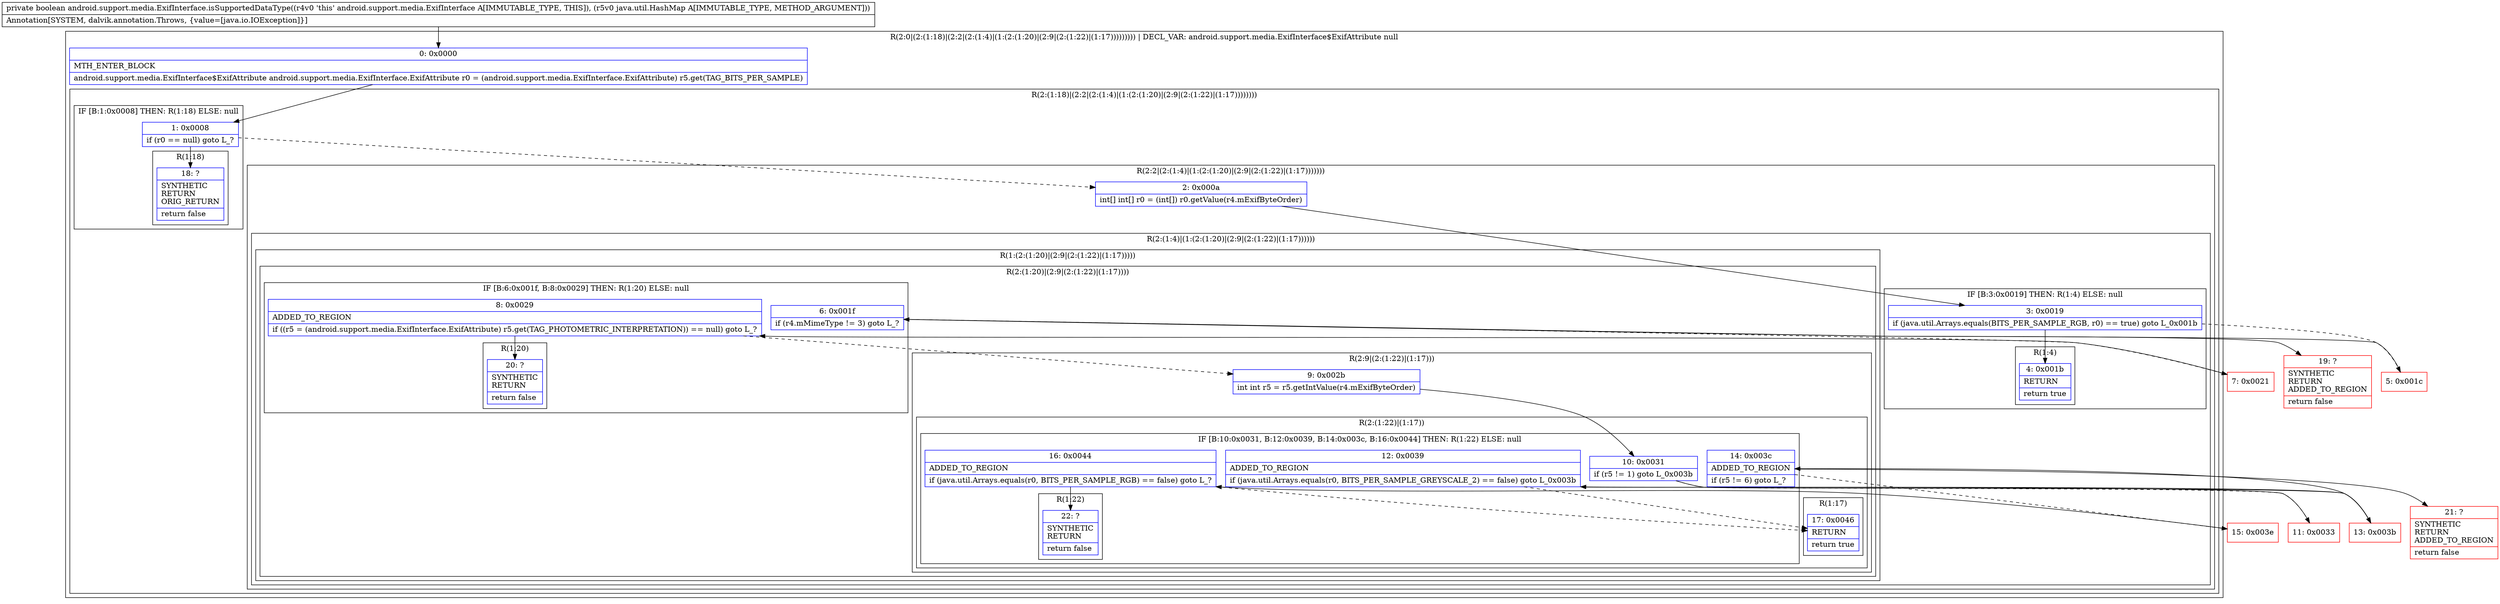 digraph "CFG forandroid.support.media.ExifInterface.isSupportedDataType(Ljava\/util\/HashMap;)Z" {
subgraph cluster_Region_2136577812 {
label = "R(2:0|(2:(1:18)|(2:2|(2:(1:4)|(1:(2:(1:20)|(2:9|(2:(1:22)|(1:17))))))))) | DECL_VAR: android.support.media.ExifInterface$ExifAttribute null\l";
node [shape=record,color=blue];
Node_0 [shape=record,label="{0\:\ 0x0000|MTH_ENTER_BLOCK\l|android.support.media.ExifInterface$ExifAttribute android.support.media.ExifInterface.ExifAttribute r0 = (android.support.media.ExifInterface.ExifAttribute) r5.get(TAG_BITS_PER_SAMPLE)\l}"];
subgraph cluster_Region_1544309928 {
label = "R(2:(1:18)|(2:2|(2:(1:4)|(1:(2:(1:20)|(2:9|(2:(1:22)|(1:17))))))))";
node [shape=record,color=blue];
subgraph cluster_IfRegion_1518867276 {
label = "IF [B:1:0x0008] THEN: R(1:18) ELSE: null";
node [shape=record,color=blue];
Node_1 [shape=record,label="{1\:\ 0x0008|if (r0 == null) goto L_?\l}"];
subgraph cluster_Region_1101926052 {
label = "R(1:18)";
node [shape=record,color=blue];
Node_18 [shape=record,label="{18\:\ ?|SYNTHETIC\lRETURN\lORIG_RETURN\l|return false\l}"];
}
}
subgraph cluster_Region_47541480 {
label = "R(2:2|(2:(1:4)|(1:(2:(1:20)|(2:9|(2:(1:22)|(1:17)))))))";
node [shape=record,color=blue];
Node_2 [shape=record,label="{2\:\ 0x000a|int[] int[] r0 = (int[]) r0.getValue(r4.mExifByteOrder)\l}"];
subgraph cluster_Region_1637269298 {
label = "R(2:(1:4)|(1:(2:(1:20)|(2:9|(2:(1:22)|(1:17))))))";
node [shape=record,color=blue];
subgraph cluster_IfRegion_358342603 {
label = "IF [B:3:0x0019] THEN: R(1:4) ELSE: null";
node [shape=record,color=blue];
Node_3 [shape=record,label="{3\:\ 0x0019|if (java.util.Arrays.equals(BITS_PER_SAMPLE_RGB, r0) == true) goto L_0x001b\l}"];
subgraph cluster_Region_1054472332 {
label = "R(1:4)";
node [shape=record,color=blue];
Node_4 [shape=record,label="{4\:\ 0x001b|RETURN\l|return true\l}"];
}
}
subgraph cluster_Region_9341683 {
label = "R(1:(2:(1:20)|(2:9|(2:(1:22)|(1:17)))))";
node [shape=record,color=blue];
subgraph cluster_Region_828665704 {
label = "R(2:(1:20)|(2:9|(2:(1:22)|(1:17))))";
node [shape=record,color=blue];
subgraph cluster_IfRegion_1700739417 {
label = "IF [B:6:0x001f, B:8:0x0029] THEN: R(1:20) ELSE: null";
node [shape=record,color=blue];
Node_6 [shape=record,label="{6\:\ 0x001f|if (r4.mMimeType != 3) goto L_?\l}"];
Node_8 [shape=record,label="{8\:\ 0x0029|ADDED_TO_REGION\l|if ((r5 = (android.support.media.ExifInterface.ExifAttribute) r5.get(TAG_PHOTOMETRIC_INTERPRETATION)) == null) goto L_?\l}"];
subgraph cluster_Region_338927846 {
label = "R(1:20)";
node [shape=record,color=blue];
Node_20 [shape=record,label="{20\:\ ?|SYNTHETIC\lRETURN\l|return false\l}"];
}
}
subgraph cluster_Region_1006730941 {
label = "R(2:9|(2:(1:22)|(1:17)))";
node [shape=record,color=blue];
Node_9 [shape=record,label="{9\:\ 0x002b|int int r5 = r5.getIntValue(r4.mExifByteOrder)\l}"];
subgraph cluster_Region_1612609921 {
label = "R(2:(1:22)|(1:17))";
node [shape=record,color=blue];
subgraph cluster_IfRegion_638126915 {
label = "IF [B:10:0x0031, B:12:0x0039, B:14:0x003c, B:16:0x0044] THEN: R(1:22) ELSE: null";
node [shape=record,color=blue];
Node_10 [shape=record,label="{10\:\ 0x0031|if (r5 != 1) goto L_0x003b\l}"];
Node_12 [shape=record,label="{12\:\ 0x0039|ADDED_TO_REGION\l|if (java.util.Arrays.equals(r0, BITS_PER_SAMPLE_GREYSCALE_2) == false) goto L_0x003b\l}"];
Node_14 [shape=record,label="{14\:\ 0x003c|ADDED_TO_REGION\l|if (r5 != 6) goto L_?\l}"];
Node_16 [shape=record,label="{16\:\ 0x0044|ADDED_TO_REGION\l|if (java.util.Arrays.equals(r0, BITS_PER_SAMPLE_RGB) == false) goto L_?\l}"];
subgraph cluster_Region_1922254277 {
label = "R(1:22)";
node [shape=record,color=blue];
Node_22 [shape=record,label="{22\:\ ?|SYNTHETIC\lRETURN\l|return false\l}"];
}
}
subgraph cluster_Region_1847213887 {
label = "R(1:17)";
node [shape=record,color=blue];
Node_17 [shape=record,label="{17\:\ 0x0046|RETURN\l|return true\l}"];
}
}
}
}
}
}
}
}
}
Node_5 [shape=record,color=red,label="{5\:\ 0x001c}"];
Node_7 [shape=record,color=red,label="{7\:\ 0x0021}"];
Node_11 [shape=record,color=red,label="{11\:\ 0x0033}"];
Node_13 [shape=record,color=red,label="{13\:\ 0x003b}"];
Node_15 [shape=record,color=red,label="{15\:\ 0x003e}"];
Node_19 [shape=record,color=red,label="{19\:\ ?|SYNTHETIC\lRETURN\lADDED_TO_REGION\l|return false\l}"];
Node_21 [shape=record,color=red,label="{21\:\ ?|SYNTHETIC\lRETURN\lADDED_TO_REGION\l|return false\l}"];
MethodNode[shape=record,label="{private boolean android.support.media.ExifInterface.isSupportedDataType((r4v0 'this' android.support.media.ExifInterface A[IMMUTABLE_TYPE, THIS]), (r5v0 java.util.HashMap A[IMMUTABLE_TYPE, METHOD_ARGUMENT]))  | Annotation[SYSTEM, dalvik.annotation.Throws, \{value=[java.io.IOException]\}]\l}"];
MethodNode -> Node_0;
Node_0 -> Node_1;
Node_1 -> Node_2[style=dashed];
Node_1 -> Node_18;
Node_2 -> Node_3;
Node_3 -> Node_4;
Node_3 -> Node_5[style=dashed];
Node_6 -> Node_7[style=dashed];
Node_6 -> Node_19;
Node_8 -> Node_9[style=dashed];
Node_8 -> Node_20;
Node_9 -> Node_10;
Node_10 -> Node_11[style=dashed];
Node_10 -> Node_13;
Node_12 -> Node_13;
Node_12 -> Node_17[style=dashed];
Node_14 -> Node_15[style=dashed];
Node_14 -> Node_21;
Node_16 -> Node_17[style=dashed];
Node_16 -> Node_22;
Node_5 -> Node_6;
Node_7 -> Node_8;
Node_11 -> Node_12;
Node_13 -> Node_14;
Node_15 -> Node_16;
}

